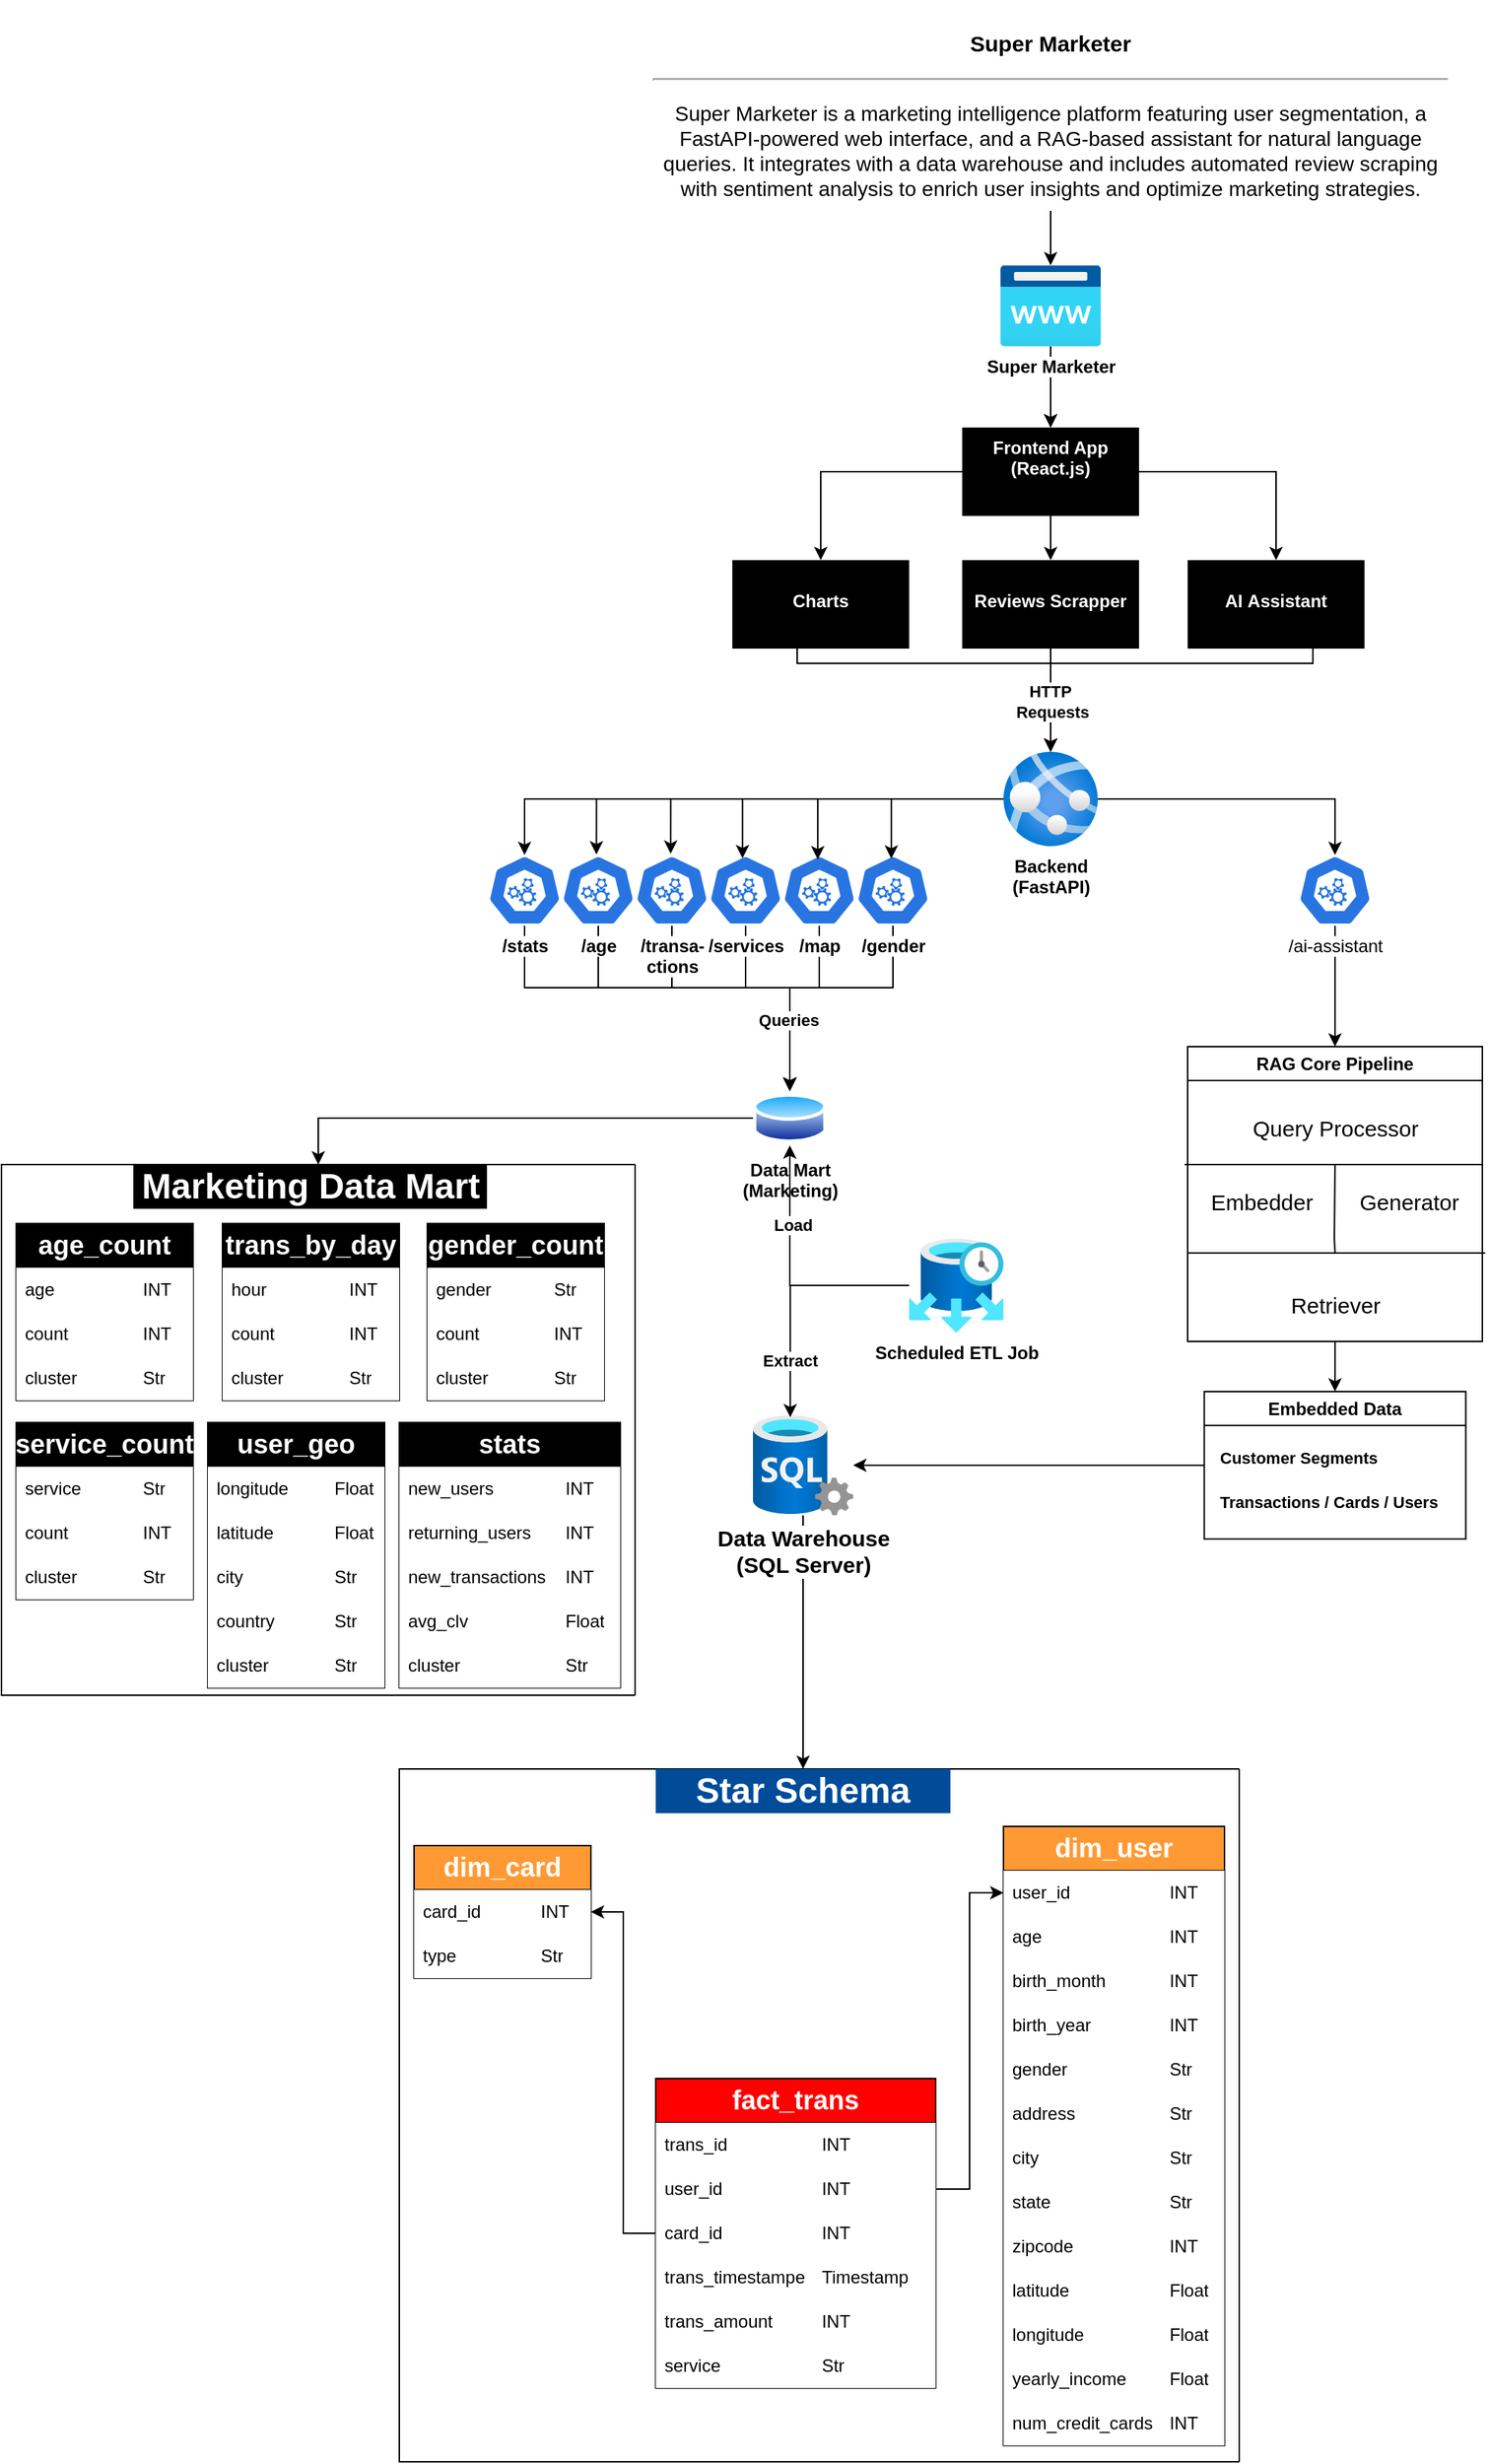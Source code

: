 <mxfile scale="1" border="0" version="28.0.7">
  <diagram name="Page-1" id="bLy1pR9ooKq4MhpqtA9R">
    <mxGraphModel dx="2130" dy="1872" grid="1" gridSize="10" guides="1" tooltips="1" connect="0" arrows="1" fold="1" page="1" pageScale="1" pageWidth="827" pageHeight="1169" math="0" shadow="0">
      <root>
        <mxCell id="0" />
        <mxCell id="1" parent="0" />
        <mxCell id="9nkMhY74_mxVGTKlBGsJ-1" value="" style="edgeStyle=orthogonalEdgeStyle;rounded=0;orthogonalLoop=1;jettySize=auto;html=1;" parent="1" source="9nkMhY74_mxVGTKlBGsJ-2" target="9nkMhY74_mxVGTKlBGsJ-5" edge="1">
          <mxGeometry relative="1" as="geometry" />
        </mxCell>
        <mxCell id="Osznj5LqojTPUTAirB-h-155" value="" style="edgeStyle=orthogonalEdgeStyle;rounded=0;orthogonalLoop=1;jettySize=auto;html=1;" parent="1" source="9nkMhY74_mxVGTKlBGsJ-2" target="9nkMhY74_mxVGTKlBGsJ-5" edge="1">
          <mxGeometry relative="1" as="geometry" />
        </mxCell>
        <mxCell id="9nkMhY74_mxVGTKlBGsJ-2" value="&lt;b&gt;Super Marketer&lt;/b&gt;" style="image;aspect=fixed;html=1;points=[];align=center;fontSize=12;image=img/lib/azure2/app_services/App_Service_Domains.svg;" parent="1" vertex="1">
          <mxGeometry x="368" y="110" width="68" height="55.0" as="geometry" />
        </mxCell>
        <mxCell id="9nkMhY74_mxVGTKlBGsJ-3" value="" style="edgeStyle=orthogonalEdgeStyle;rounded=0;orthogonalLoop=1;jettySize=auto;html=1;" parent="1" source="9nkMhY74_mxVGTKlBGsJ-5" target="9nkMhY74_mxVGTKlBGsJ-6" edge="1">
          <mxGeometry relative="1" as="geometry" />
        </mxCell>
        <mxCell id="9nkMhY74_mxVGTKlBGsJ-4" value="" style="edgeStyle=orthogonalEdgeStyle;rounded=0;orthogonalLoop=1;jettySize=auto;html=1;" parent="1" source="9nkMhY74_mxVGTKlBGsJ-5" target="9nkMhY74_mxVGTKlBGsJ-7" edge="1">
          <mxGeometry relative="1" as="geometry" />
        </mxCell>
        <mxCell id="Osznj5LqojTPUTAirB-h-149" value="" style="edgeStyle=orthogonalEdgeStyle;rounded=0;orthogonalLoop=1;jettySize=auto;html=1;" parent="1" source="9nkMhY74_mxVGTKlBGsJ-5" target="Osznj5LqojTPUTAirB-h-128" edge="1">
          <mxGeometry relative="1" as="geometry" />
        </mxCell>
        <mxCell id="9nkMhY74_mxVGTKlBGsJ-5" value="&lt;b&gt;Frontend App&lt;/b&gt;&lt;div&gt;&lt;b&gt;(React.js)&lt;/b&gt;&lt;/div&gt;" style="whiteSpace=wrap;html=1;verticalAlign=top;labelBackgroundColor=none;fontColor=#ffffff;fillColor=#000000;strokeColor=none;" parent="1" vertex="1">
          <mxGeometry x="342" y="220" width="120" height="60" as="geometry" />
        </mxCell>
        <mxCell id="Osznj5LqojTPUTAirB-h-156" style="edgeStyle=orthogonalEdgeStyle;rounded=0;orthogonalLoop=1;jettySize=auto;html=1;" parent="1" source="9nkMhY74_mxVGTKlBGsJ-6" target="9nkMhY74_mxVGTKlBGsJ-14" edge="1">
          <mxGeometry relative="1" as="geometry">
            <Array as="points">
              <mxPoint x="580" y="380" />
              <mxPoint x="402" y="380" />
            </Array>
          </mxGeometry>
        </mxCell>
        <mxCell id="9nkMhY74_mxVGTKlBGsJ-6" value="&lt;div&gt;&lt;b&gt;&lt;br&gt;&lt;/b&gt;&lt;/div&gt;&lt;div&gt;&lt;b&gt;AI&lt;span style=&quot;background-color: transparent; color: light-dark(rgb(255, 255, 255), rgb(18, 18, 18));&quot;&gt;&amp;nbsp;Assistant&lt;/span&gt;&lt;/b&gt;&lt;/div&gt;" style="whiteSpace=wrap;html=1;verticalAlign=top;labelBackgroundColor=none;fillColor=#000000;fontColor=#ffffff;strokeColor=none;" parent="1" vertex="1">
          <mxGeometry x="495" y="310" width="120" height="60" as="geometry" />
        </mxCell>
        <mxCell id="Osznj5LqojTPUTAirB-h-157" style="edgeStyle=orthogonalEdgeStyle;rounded=0;orthogonalLoop=1;jettySize=auto;html=1;" parent="1" source="9nkMhY74_mxVGTKlBGsJ-7" target="9nkMhY74_mxVGTKlBGsJ-14" edge="1">
          <mxGeometry relative="1" as="geometry">
            <Array as="points">
              <mxPoint x="230" y="380" />
              <mxPoint x="402" y="380" />
            </Array>
          </mxGeometry>
        </mxCell>
        <mxCell id="9nkMhY74_mxVGTKlBGsJ-7" value="&lt;div&gt;&lt;b&gt;&lt;br&gt;&lt;/b&gt;&lt;/div&gt;&lt;div&gt;&lt;b&gt;Charts&lt;/b&gt;&lt;/div&gt;" style="whiteSpace=wrap;html=1;verticalAlign=top;labelBackgroundColor=none;strokeColor=none;fillColor=#000000;fontColor=#FFFFFF;" parent="1" vertex="1">
          <mxGeometry x="186" y="310" width="120" height="60" as="geometry" />
        </mxCell>
        <mxCell id="Osznj5LqojTPUTAirB-h-126" style="edgeStyle=orthogonalEdgeStyle;rounded=0;orthogonalLoop=1;jettySize=auto;html=1;" parent="1" source="9nkMhY74_mxVGTKlBGsJ-12" target="9nkMhY74_mxVGTKlBGsJ-15" edge="1">
          <mxGeometry relative="1" as="geometry">
            <Array as="points">
              <mxPoint x="45" y="600" />
              <mxPoint x="225" y="600" />
            </Array>
          </mxGeometry>
        </mxCell>
        <mxCell id="9nkMhY74_mxVGTKlBGsJ-12" value="&lt;span style=&quot;background-color: rgb(255, 255, 255);&quot;&gt;&lt;b&gt;/stats&lt;/b&gt;&lt;/span&gt;" style="aspect=fixed;sketch=0;html=1;dashed=0;whitespace=wrap;verticalLabelPosition=bottom;verticalAlign=top;fillColor=#2875E2;strokeColor=#ffffff;points=[[0.005,0.63,0],[0.1,0.2,0],[0.9,0.2,0],[0.5,0,0],[0.995,0.63,0],[0.72,0.99,0],[0.5,1,0],[0.28,0.99,0]];shape=mxgraph.kubernetes.icon2;prIcon=api" parent="1" vertex="1">
          <mxGeometry x="20" y="510" width="50" height="48" as="geometry" />
        </mxCell>
        <mxCell id="9nkMhY74_mxVGTKlBGsJ-13" style="edgeStyle=orthogonalEdgeStyle;rounded=0;orthogonalLoop=1;jettySize=auto;html=1;entryX=0.5;entryY=0;entryDx=0;entryDy=0;entryPerimeter=0;" parent="1" source="9nkMhY74_mxVGTKlBGsJ-14" target="9nkMhY74_mxVGTKlBGsJ-12" edge="1">
          <mxGeometry relative="1" as="geometry">
            <mxPoint x="380" y="620" as="targetPoint" />
          </mxGeometry>
        </mxCell>
        <mxCell id="9nkMhY74_mxVGTKlBGsJ-14" value="&lt;span&gt;&lt;b&gt;Backend&lt;/b&gt;&lt;/span&gt;&lt;div&gt;&lt;b&gt;(FastAPI)&lt;/b&gt;&lt;/div&gt;" style="image;aspect=fixed;html=1;points=[];align=center;fontSize=12;image=img/lib/azure2/containers/App_Services.svg;" parent="1" vertex="1">
          <mxGeometry x="370" y="440" width="64" height="64" as="geometry" />
        </mxCell>
        <mxCell id="-tFdK3BE-zlyU-S6XYo5-1" style="edgeStyle=orthogonalEdgeStyle;rounded=0;orthogonalLoop=1;jettySize=auto;html=1;" edge="1" parent="1" source="9nkMhY74_mxVGTKlBGsJ-15" target="Osznj5LqojTPUTAirB-h-7">
          <mxGeometry relative="1" as="geometry" />
        </mxCell>
        <mxCell id="9nkMhY74_mxVGTKlBGsJ-15" value="&lt;div&gt;&lt;b&gt;Data Mart&lt;/b&gt;&lt;/div&gt;&lt;b&gt;(Marketing)&lt;/b&gt;" style="image;aspect=fixed;perimeter=ellipsePerimeter;html=1;align=center;shadow=0;dashed=0;spacingTop=3;image=img/lib/active_directory/database.svg;imageBackground=default;" parent="1" vertex="1">
          <mxGeometry x="200" y="670" width="50" height="37" as="geometry" />
        </mxCell>
        <mxCell id="9nkMhY74_mxVGTKlBGsJ-22" style="edgeStyle=orthogonalEdgeStyle;rounded=0;orthogonalLoop=1;jettySize=auto;html=1;entryX=0.5;entryY=0;entryDx=0;entryDy=0;" parent="1" source="9nkMhY74_mxVGTKlBGsJ-23" target="9nkMhY74_mxVGTKlBGsJ-26" edge="1">
          <mxGeometry relative="1" as="geometry">
            <mxPoint x="630" y="700" as="targetPoint" />
          </mxGeometry>
        </mxCell>
        <mxCell id="9nkMhY74_mxVGTKlBGsJ-23" value="&lt;span style=&quot;background-color: light-dark(#ffffff, var(--ge-dark-color, #121212));&quot;&gt;/ai-assistant&lt;/span&gt;" style="aspect=fixed;sketch=0;html=1;dashed=0;whitespace=wrap;verticalLabelPosition=bottom;verticalAlign=top;fillColor=#2875E2;strokeColor=#ffffff;points=[[0.005,0.63,0],[0.1,0.2,0],[0.9,0.2,0],[0.5,0,0],[0.995,0.63,0],[0.72,0.99,0],[0.5,1,0],[0.28,0.99,0]];shape=mxgraph.kubernetes.icon2;prIcon=api" parent="1" vertex="1">
          <mxGeometry x="570" y="510" width="50" height="48" as="geometry" />
        </mxCell>
        <mxCell id="9nkMhY74_mxVGTKlBGsJ-24" style="edgeStyle=orthogonalEdgeStyle;rounded=0;orthogonalLoop=1;jettySize=auto;html=1;entryX=0.5;entryY=0;entryDx=0;entryDy=0;entryPerimeter=0;" parent="1" source="9nkMhY74_mxVGTKlBGsJ-14" target="9nkMhY74_mxVGTKlBGsJ-23" edge="1">
          <mxGeometry relative="1" as="geometry" />
        </mxCell>
        <mxCell id="9nkMhY74_mxVGTKlBGsJ-25" style="edgeStyle=orthogonalEdgeStyle;rounded=0;orthogonalLoop=1;jettySize=auto;html=1;entryX=0.5;entryY=0;entryDx=0;entryDy=0;" parent="1" source="9nkMhY74_mxVGTKlBGsJ-26" target="9nkMhY74_mxVGTKlBGsJ-34" edge="1">
          <mxGeometry relative="1" as="geometry" />
        </mxCell>
        <mxCell id="9nkMhY74_mxVGTKlBGsJ-26" value="RAG Core Pipeline" style="swimlane;whiteSpace=wrap;html=1;" parent="1" vertex="1">
          <mxGeometry x="495" y="640" width="200" height="200" as="geometry" />
        </mxCell>
        <mxCell id="9nkMhY74_mxVGTKlBGsJ-27" value="" style="endArrow=none;html=1;rounded=0;" parent="9nkMhY74_mxVGTKlBGsJ-26" edge="1">
          <mxGeometry width="50" height="50" relative="1" as="geometry">
            <mxPoint x="100" y="140" as="sourcePoint" />
            <mxPoint x="100" y="80" as="targetPoint" />
            <Array as="points">
              <mxPoint x="99.55" y="130" />
            </Array>
          </mxGeometry>
        </mxCell>
        <mxCell id="9nkMhY74_mxVGTKlBGsJ-28" value="&lt;font style=&quot;font-size: 15px;&quot;&gt;Generator&lt;/font&gt;" style="text;html=1;align=center;verticalAlign=middle;resizable=0;points=[];autosize=1;strokeColor=none;fillColor=none;" parent="9nkMhY74_mxVGTKlBGsJ-26" vertex="1">
          <mxGeometry x="105" y="90" width="90" height="30" as="geometry" />
        </mxCell>
        <mxCell id="9nkMhY74_mxVGTKlBGsJ-29" value="" style="endArrow=none;html=1;rounded=0;" parent="9nkMhY74_mxVGTKlBGsJ-26" edge="1">
          <mxGeometry width="50" height="50" relative="1" as="geometry">
            <mxPoint y="140" as="sourcePoint" />
            <mxPoint x="202" y="140" as="targetPoint" />
            <Array as="points">
              <mxPoint x="92" y="140" />
            </Array>
          </mxGeometry>
        </mxCell>
        <mxCell id="9nkMhY74_mxVGTKlBGsJ-30" value="&lt;font style=&quot;font-size: 15px;&quot;&gt;Embedder&lt;/font&gt;" style="text;html=1;align=center;verticalAlign=middle;resizable=0;points=[];autosize=1;strokeColor=none;fillColor=none;" parent="9nkMhY74_mxVGTKlBGsJ-26" vertex="1">
          <mxGeometry x="5" y="90" width="90" height="30" as="geometry" />
        </mxCell>
        <mxCell id="9nkMhY74_mxVGTKlBGsJ-31" value="&lt;font style=&quot;font-size: 15px;&quot;&gt;Retriever&lt;/font&gt;" style="text;html=1;align=center;verticalAlign=middle;resizable=0;points=[];autosize=1;strokeColor=none;fillColor=none;" parent="9nkMhY74_mxVGTKlBGsJ-26" vertex="1">
          <mxGeometry x="60" y="160" width="80" height="30" as="geometry" />
        </mxCell>
        <mxCell id="9nkMhY74_mxVGTKlBGsJ-32" value="" style="endArrow=none;html=1;rounded=0;" parent="9nkMhY74_mxVGTKlBGsJ-26" edge="1">
          <mxGeometry width="50" height="50" relative="1" as="geometry">
            <mxPoint x="-2" y="80" as="sourcePoint" />
            <mxPoint x="200" y="80" as="targetPoint" />
            <Array as="points">
              <mxPoint x="90" y="80" />
            </Array>
          </mxGeometry>
        </mxCell>
        <mxCell id="9nkMhY74_mxVGTKlBGsJ-33" value="&lt;font style=&quot;font-size: 15px;&quot;&gt;Query Processor&lt;/font&gt;" style="text;html=1;align=center;verticalAlign=middle;resizable=0;points=[];autosize=1;strokeColor=none;fillColor=none;" parent="9nkMhY74_mxVGTKlBGsJ-26" vertex="1">
          <mxGeometry x="30" y="40" width="140" height="30" as="geometry" />
        </mxCell>
        <mxCell id="Osznj5LqojTPUTAirB-h-137" style="edgeStyle=orthogonalEdgeStyle;rounded=0;orthogonalLoop=1;jettySize=auto;html=1;" parent="1" source="9nkMhY74_mxVGTKlBGsJ-34" target="Osznj5LqojTPUTAirB-h-2" edge="1">
          <mxGeometry relative="1" as="geometry" />
        </mxCell>
        <mxCell id="9nkMhY74_mxVGTKlBGsJ-34" value="Embedded Data" style="swimlane;whiteSpace=wrap;html=1;" parent="1" vertex="1">
          <mxGeometry x="506.25" y="874" width="177.5" height="100" as="geometry" />
        </mxCell>
        <mxCell id="9nkMhY74_mxVGTKlBGsJ-35" value="&lt;font&gt;&lt;b&gt;Customer Segments&lt;/b&gt;&lt;/font&gt;" style="text;html=1;align=left;verticalAlign=middle;resizable=0;points=[];autosize=1;strokeColor=none;fillColor=none;fontSize=11;" parent="9nkMhY74_mxVGTKlBGsJ-34" vertex="1">
          <mxGeometry x="8.75" y="30" width="130" height="30" as="geometry" />
        </mxCell>
        <mxCell id="9nkMhY74_mxVGTKlBGsJ-36" value="&lt;font&gt;Transactions / Cards / Users&lt;/font&gt;" style="text;html=1;align=left;verticalAlign=middle;resizable=0;points=[];autosize=1;strokeColor=none;fillColor=none;fontStyle=1;fontSize=11;" parent="9nkMhY74_mxVGTKlBGsJ-34" vertex="1">
          <mxGeometry x="8.75" y="60" width="160" height="30" as="geometry" />
        </mxCell>
        <mxCell id="Osznj5LqojTPUTAirB-h-148" style="edgeStyle=orthogonalEdgeStyle;rounded=0;orthogonalLoop=1;jettySize=auto;html=1;" parent="1" source="9nkMhY74_mxVGTKlBGsJ-38" target="9nkMhY74_mxVGTKlBGsJ-2" edge="1">
          <mxGeometry relative="1" as="geometry" />
        </mxCell>
        <mxCell id="9nkMhY74_mxVGTKlBGsJ-38" value="&lt;h3 style=&quot;&quot;&gt;&lt;strong&gt;&lt;font style=&quot;font-size: 15px;&quot;&gt;Super Marketer&lt;/font&gt;&lt;/strong&gt;&lt;/h3&gt;&lt;hr&gt;&lt;h3&gt;&lt;p&gt;&lt;/p&gt;&lt;p&gt;&lt;span style=&quot;font-weight: normal;&quot;&gt;Super Marketer is a marketing intelligence platform featuring user segmentation, a FastAPI-powered web interface, and a RAG-based assistant for natural language queries. It integrates with a data warehouse and includes automated review scraping with sentiment analysis to enrich user insights and optimize marketing strategies.&lt;/span&gt;&lt;/p&gt;&lt;/h3&gt;" style="text;html=1;whiteSpace=wrap;overflow=hidden;rounded=0;labelBackgroundColor=default;align=center;" parent="1" vertex="1">
          <mxGeometry x="131" y="-70" width="542" height="140" as="geometry" />
        </mxCell>
        <mxCell id="9nkMhY74_mxVGTKlBGsJ-49" value="" style="swimlane;startSize=0;direction=south;" parent="1" vertex="1">
          <mxGeometry x="-40" y="1130" width="570" height="470" as="geometry" />
        </mxCell>
        <mxCell id="9nkMhY74_mxVGTKlBGsJ-43" value="&lt;h2&gt;&lt;font style=&quot;color: rgb(255, 255, 255);&quot;&gt;fact_trans&lt;/font&gt;&lt;/h2&gt;" style="swimlane;fontStyle=0;childLayout=stackLayout;horizontal=1;startSize=30;horizontalStack=0;resizeParent=1;resizeParentMax=0;resizeLast=0;collapsible=1;marginBottom=0;whiteSpace=wrap;html=1;fillColor=#FF0000;" parent="9nkMhY74_mxVGTKlBGsJ-49" vertex="1">
          <mxGeometry x="174" y="210" width="190" height="210" as="geometry" />
        </mxCell>
        <mxCell id="9nkMhY74_mxVGTKlBGsJ-44" value="trans_id&lt;span style=&quot;white-space: pre;&quot;&gt;&#x9;&lt;/span&gt;&lt;span style=&quot;white-space: pre;&quot;&gt;&#x9;&lt;span style=&quot;white-space: pre;&quot;&gt;&#x9;&lt;/span&gt;&lt;/span&gt;INT" style="text;strokeColor=none;fillColor=#FFFFFF;align=left;verticalAlign=middle;spacingLeft=4;spacingRight=4;overflow=hidden;points=[[0,0.5],[1,0.5]];portConstraint=eastwest;rotatable=0;whiteSpace=wrap;html=1;" parent="9nkMhY74_mxVGTKlBGsJ-43" vertex="1">
          <mxGeometry y="30" width="190" height="30" as="geometry" />
        </mxCell>
        <mxCell id="9nkMhY74_mxVGTKlBGsJ-45" value="user_id&lt;span style=&quot;white-space: pre;&quot;&gt;&#x9;&lt;/span&gt;&lt;span style=&quot;white-space: pre;&quot;&gt;&#x9;&lt;span style=&quot;white-space: pre;&quot;&gt;&#x9;&lt;/span&gt;&lt;/span&gt;INT" style="text;strokeColor=none;fillColor=#FFFFFF;align=left;verticalAlign=middle;spacingLeft=4;spacingRight=4;overflow=hidden;points=[[0,0.5],[1,0.5]];portConstraint=eastwest;rotatable=0;whiteSpace=wrap;html=1;" parent="9nkMhY74_mxVGTKlBGsJ-43" vertex="1">
          <mxGeometry y="60" width="190" height="30" as="geometry" />
        </mxCell>
        <mxCell id="9nkMhY74_mxVGTKlBGsJ-46" value="card_id&lt;span style=&quot;white-space: pre;&quot;&gt;&#x9;&lt;/span&gt;&lt;span style=&quot;white-space: pre;&quot;&gt;&#x9;&lt;span style=&quot;white-space: pre;&quot;&gt;&#x9;&lt;/span&gt;&lt;/span&gt;INT" style="text;strokeColor=none;fillColor=#FFFFFF;align=left;verticalAlign=middle;spacingLeft=4;spacingRight=4;overflow=hidden;points=[[0,0.5],[1,0.5]];portConstraint=eastwest;rotatable=0;whiteSpace=wrap;html=1;" parent="9nkMhY74_mxVGTKlBGsJ-43" vertex="1">
          <mxGeometry y="90" width="190" height="30" as="geometry" />
        </mxCell>
        <mxCell id="9nkMhY74_mxVGTKlBGsJ-57" value="trans_timestampe&lt;span style=&quot;white-space: pre;&quot;&gt;&#x9;&lt;/span&gt;Timestamp" style="text;strokeColor=none;fillColor=#FFFFFF;align=left;verticalAlign=middle;spacingLeft=4;spacingRight=4;overflow=hidden;points=[[0,0.5],[1,0.5]];portConstraint=eastwest;rotatable=0;whiteSpace=wrap;html=1;" parent="9nkMhY74_mxVGTKlBGsJ-43" vertex="1">
          <mxGeometry y="120" width="190" height="30" as="geometry" />
        </mxCell>
        <mxCell id="9nkMhY74_mxVGTKlBGsJ-58" value="trans_amount&lt;span style=&quot;white-space: pre;&quot;&gt;&#x9;&lt;/span&gt;&lt;span style=&quot;white-space: pre;&quot;&gt;&#x9;&lt;/span&gt;INT" style="text;strokeColor=none;fillColor=#FFFFFF;align=left;verticalAlign=middle;spacingLeft=4;spacingRight=4;overflow=hidden;points=[[0,0.5],[1,0.5]];portConstraint=eastwest;rotatable=0;whiteSpace=wrap;html=1;" parent="9nkMhY74_mxVGTKlBGsJ-43" vertex="1">
          <mxGeometry y="150" width="190" height="30" as="geometry" />
        </mxCell>
        <mxCell id="YwLIPd22HLfy9FvoSM3o-10" value="service&lt;span style=&quot;white-space: pre;&quot;&gt;&#x9;&lt;/span&gt;&lt;span style=&quot;white-space: pre;&quot;&gt;&#x9;&lt;/span&gt;&lt;span style=&quot;white-space: pre;&quot;&gt;&#x9;&lt;/span&gt;Str" style="text;strokeColor=none;fillColor=#FFFFFF;align=left;verticalAlign=middle;spacingLeft=4;spacingRight=4;overflow=hidden;points=[[0,0.5],[1,0.5]];portConstraint=eastwest;rotatable=0;whiteSpace=wrap;html=1;" parent="9nkMhY74_mxVGTKlBGsJ-43" vertex="1">
          <mxGeometry y="180" width="190" height="30" as="geometry" />
        </mxCell>
        <mxCell id="9nkMhY74_mxVGTKlBGsJ-61" value="&lt;h2&gt;&lt;font style=&quot;color: rgb(255, 255, 255);&quot;&gt;dim_card&lt;/font&gt;&lt;/h2&gt;" style="swimlane;fontStyle=0;childLayout=stackLayout;horizontal=1;startSize=30;horizontalStack=0;resizeParent=1;resizeParentMax=0;resizeLast=0;collapsible=1;marginBottom=0;whiteSpace=wrap;html=1;fillColor=#FF9933;" parent="9nkMhY74_mxVGTKlBGsJ-49" vertex="1">
          <mxGeometry x="10" y="52" width="120" height="90" as="geometry" />
        </mxCell>
        <mxCell id="9nkMhY74_mxVGTKlBGsJ-62" value="card_id&lt;span style=&quot;white-space: pre;&quot;&gt;&#x9;&lt;/span&gt;&lt;span style=&quot;white-space: pre;&quot;&gt;&#x9;&lt;/span&gt;INT" style="text;strokeColor=none;fillColor=#FFFFFF;align=left;verticalAlign=middle;spacingLeft=4;spacingRight=4;overflow=hidden;points=[[0,0.5],[1,0.5]];portConstraint=eastwest;rotatable=0;whiteSpace=wrap;html=1;" parent="9nkMhY74_mxVGTKlBGsJ-61" vertex="1">
          <mxGeometry y="30" width="120" height="30" as="geometry" />
        </mxCell>
        <mxCell id="9nkMhY74_mxVGTKlBGsJ-89" value="type&lt;span style=&quot;white-space: pre;&quot;&gt;&#x9;&lt;/span&gt;&lt;span style=&quot;white-space: pre;&quot;&gt;&#x9;&lt;/span&gt;&lt;span style=&quot;white-space: pre;&quot;&gt;&#x9;&lt;/span&gt;Str" style="text;strokeColor=none;fillColor=#FFFFFF;align=left;verticalAlign=middle;spacingLeft=4;spacingRight=4;overflow=hidden;points=[[0,0.5],[1,0.5]];portConstraint=eastwest;rotatable=0;whiteSpace=wrap;html=1;" parent="9nkMhY74_mxVGTKlBGsJ-61" vertex="1">
          <mxGeometry y="60" width="120" height="30" as="geometry" />
        </mxCell>
        <mxCell id="9nkMhY74_mxVGTKlBGsJ-65" value="&lt;h2&gt;&lt;font style=&quot;color: rgb(255, 255, 255);&quot;&gt;dim_user&lt;/font&gt;&lt;/h2&gt;" style="swimlane;fontStyle=0;childLayout=stackLayout;horizontal=1;startSize=30;horizontalStack=0;resizeParent=1;resizeParentMax=0;resizeLast=0;collapsible=1;marginBottom=0;whiteSpace=wrap;html=1;fillColor=#FF9933;" parent="9nkMhY74_mxVGTKlBGsJ-49" vertex="1">
          <mxGeometry x="410" y="39" width="150" height="420" as="geometry" />
        </mxCell>
        <mxCell id="9nkMhY74_mxVGTKlBGsJ-66" value="user_id&lt;span style=&quot;white-space: pre;&quot;&gt;&#x9;&lt;/span&gt;&lt;span style=&quot;white-space: pre;&quot;&gt;&#x9;&lt;/span&gt;&lt;span style=&quot;white-space: pre;&quot;&gt;&#x9;&lt;/span&gt;INT" style="text;strokeColor=none;fillColor=#FFFFFF;align=left;verticalAlign=middle;spacingLeft=4;spacingRight=4;overflow=hidden;points=[[0,0.5],[1,0.5]];portConstraint=eastwest;rotatable=0;whiteSpace=wrap;html=1;" parent="9nkMhY74_mxVGTKlBGsJ-65" vertex="1">
          <mxGeometry y="30" width="150" height="30" as="geometry" />
        </mxCell>
        <mxCell id="9nkMhY74_mxVGTKlBGsJ-76" value="age&lt;span style=&quot;white-space: pre;&quot;&gt;&#x9;&lt;/span&gt;&lt;span style=&quot;white-space: pre;&quot;&gt;&#x9;&lt;/span&gt;&lt;span style=&quot;white-space: pre;&quot;&gt;&#x9;&lt;/span&gt;&lt;span style=&quot;white-space: pre;&quot;&gt;&#x9;&lt;/span&gt;INT" style="text;strokeColor=none;fillColor=#FFFFFF;align=left;verticalAlign=middle;spacingLeft=4;spacingRight=4;overflow=hidden;points=[[0,0.5],[1,0.5]];portConstraint=eastwest;rotatable=0;whiteSpace=wrap;html=1;" parent="9nkMhY74_mxVGTKlBGsJ-65" vertex="1">
          <mxGeometry y="60" width="150" height="30" as="geometry" />
        </mxCell>
        <mxCell id="9nkMhY74_mxVGTKlBGsJ-68" value="birth_month&lt;span style=&quot;white-space: pre;&quot;&gt;&#x9;&lt;/span&gt;&lt;span style=&quot;white-space: pre;&quot;&gt;&#x9;&lt;/span&gt;INT" style="text;strokeColor=none;fillColor=#FFFFFF;align=left;verticalAlign=middle;spacingLeft=4;spacingRight=4;overflow=hidden;points=[[0,0.5],[1,0.5]];portConstraint=eastwest;rotatable=0;whiteSpace=wrap;html=1;" parent="9nkMhY74_mxVGTKlBGsJ-65" vertex="1">
          <mxGeometry y="90" width="150" height="30" as="geometry" />
        </mxCell>
        <mxCell id="9nkMhY74_mxVGTKlBGsJ-67" value="birth_year&lt;span style=&quot;white-space: pre;&quot;&gt;&#x9;&lt;/span&gt;&lt;span style=&quot;white-space: pre;&quot;&gt;&#x9;&lt;/span&gt;INT" style="text;strokeColor=none;fillColor=#FFFFFF;align=left;verticalAlign=middle;spacingLeft=4;spacingRight=4;overflow=hidden;points=[[0,0.5],[1,0.5]];portConstraint=eastwest;rotatable=0;whiteSpace=wrap;html=1;" parent="9nkMhY74_mxVGTKlBGsJ-65" vertex="1">
          <mxGeometry y="120" width="150" height="30" as="geometry" />
        </mxCell>
        <mxCell id="9nkMhY74_mxVGTKlBGsJ-78" value="gender&lt;span style=&quot;white-space: pre;&quot;&gt;&#x9;&lt;/span&gt;&lt;span style=&quot;white-space: pre;&quot;&gt;&#x9;&lt;/span&gt;&lt;span style=&quot;white-space: pre;&quot;&gt;&#x9;&lt;/span&gt;Str" style="text;strokeColor=none;fillColor=#FFFFFF;align=left;verticalAlign=middle;spacingLeft=4;spacingRight=4;overflow=hidden;points=[[0,0.5],[1,0.5]];portConstraint=eastwest;rotatable=0;whiteSpace=wrap;html=1;" parent="9nkMhY74_mxVGTKlBGsJ-65" vertex="1">
          <mxGeometry y="150" width="150" height="30" as="geometry" />
        </mxCell>
        <mxCell id="9nkMhY74_mxVGTKlBGsJ-79" value="address&lt;span style=&quot;white-space: pre;&quot;&gt;&#x9;&lt;/span&gt;&lt;span style=&quot;white-space: pre;&quot;&gt;&#x9;&lt;/span&gt;&lt;span style=&quot;white-space: pre;&quot;&gt;&#x9;&lt;/span&gt;Str" style="text;strokeColor=none;fillColor=#FFFFFF;align=left;verticalAlign=middle;spacingLeft=4;spacingRight=4;overflow=hidden;points=[[0,0.5],[1,0.5]];portConstraint=eastwest;rotatable=0;whiteSpace=wrap;html=1;" parent="9nkMhY74_mxVGTKlBGsJ-65" vertex="1">
          <mxGeometry y="180" width="150" height="30" as="geometry" />
        </mxCell>
        <mxCell id="9nkMhY74_mxVGTKlBGsJ-80" value="city&lt;span style=&quot;white-space: pre;&quot;&gt;&#x9;&lt;/span&gt;&lt;span style=&quot;white-space: pre;&quot;&gt;&#x9;&lt;/span&gt;&lt;span style=&quot;white-space: pre;&quot;&gt;&#x9;&lt;/span&gt;&lt;span style=&quot;white-space: pre;&quot;&gt;&#x9;&lt;/span&gt;Str" style="text;strokeColor=none;fillColor=#FFFFFF;align=left;verticalAlign=middle;spacingLeft=4;spacingRight=4;overflow=hidden;points=[[0,0.5],[1,0.5]];portConstraint=eastwest;rotatable=0;whiteSpace=wrap;html=1;" parent="9nkMhY74_mxVGTKlBGsJ-65" vertex="1">
          <mxGeometry y="210" width="150" height="30" as="geometry" />
        </mxCell>
        <mxCell id="9nkMhY74_mxVGTKlBGsJ-81" value="state&lt;span style=&quot;white-space: pre;&quot;&gt;&#x9;&lt;/span&gt;&lt;span style=&quot;white-space: pre;&quot;&gt;&#x9;&lt;/span&gt;&lt;span style=&quot;white-space: pre;&quot;&gt;&#x9;&lt;/span&gt;Str" style="text;strokeColor=none;fillColor=#FFFFFF;align=left;verticalAlign=middle;spacingLeft=4;spacingRight=4;overflow=hidden;points=[[0,0.5],[1,0.5]];portConstraint=eastwest;rotatable=0;whiteSpace=wrap;html=1;" parent="9nkMhY74_mxVGTKlBGsJ-65" vertex="1">
          <mxGeometry y="240" width="150" height="30" as="geometry" />
        </mxCell>
        <mxCell id="9nkMhY74_mxVGTKlBGsJ-82" value="zipcode&lt;span style=&quot;white-space: pre;&quot;&gt;&#x9;&lt;/span&gt;&lt;span style=&quot;white-space: pre;&quot;&gt;&#x9;&lt;/span&gt;&lt;span style=&quot;white-space: pre;&quot;&gt;&#x9;&lt;/span&gt;INT" style="text;strokeColor=none;fillColor=#FFFFFF;align=left;verticalAlign=middle;spacingLeft=4;spacingRight=4;overflow=hidden;points=[[0,0.5],[1,0.5]];portConstraint=eastwest;rotatable=0;whiteSpace=wrap;html=1;" parent="9nkMhY74_mxVGTKlBGsJ-65" vertex="1">
          <mxGeometry y="270" width="150" height="30" as="geometry" />
        </mxCell>
        <mxCell id="9nkMhY74_mxVGTKlBGsJ-77" value="latitude&lt;span style=&quot;white-space: pre;&quot;&gt;&#x9;&lt;/span&gt;&lt;span style=&quot;white-space: pre;&quot;&gt;&#x9;&lt;/span&gt;&lt;span style=&quot;white-space: pre;&quot;&gt;&#x9;&lt;/span&gt;Float" style="text;strokeColor=none;fillColor=#FFFFFF;align=left;verticalAlign=middle;spacingLeft=4;spacingRight=4;overflow=hidden;points=[[0,0.5],[1,0.5]];portConstraint=eastwest;rotatable=0;whiteSpace=wrap;html=1;" parent="9nkMhY74_mxVGTKlBGsJ-65" vertex="1">
          <mxGeometry y="300" width="150" height="30" as="geometry" />
        </mxCell>
        <mxCell id="9nkMhY74_mxVGTKlBGsJ-84" value="longitude&lt;span style=&quot;white-space: pre;&quot;&gt;&#x9;&lt;/span&gt;&lt;span style=&quot;white-space: pre;&quot;&gt;&#x9;&lt;/span&gt;&lt;span style=&quot;white-space: pre;&quot;&gt;&#x9;&lt;/span&gt;Float" style="text;strokeColor=none;fillColor=#FFFFFF;align=left;verticalAlign=middle;spacingLeft=4;spacingRight=4;overflow=hidden;points=[[0,0.5],[1,0.5]];portConstraint=eastwest;rotatable=0;whiteSpace=wrap;html=1;" parent="9nkMhY74_mxVGTKlBGsJ-65" vertex="1">
          <mxGeometry y="330" width="150" height="30" as="geometry" />
        </mxCell>
        <mxCell id="9nkMhY74_mxVGTKlBGsJ-85" value="yearly_income&lt;span style=&quot;white-space: pre;&quot;&gt;&#x9;&lt;/span&gt;&lt;span style=&quot;white-space: pre;&quot;&gt;&#x9;&lt;/span&gt;Float" style="text;strokeColor=none;fillColor=#FFFFFF;align=left;verticalAlign=middle;spacingLeft=4;spacingRight=4;overflow=hidden;points=[[0,0.5],[1,0.5]];portConstraint=eastwest;rotatable=0;whiteSpace=wrap;html=1;" parent="9nkMhY74_mxVGTKlBGsJ-65" vertex="1">
          <mxGeometry y="360" width="150" height="30" as="geometry" />
        </mxCell>
        <mxCell id="9nkMhY74_mxVGTKlBGsJ-87" value="num_credit_cards&lt;span style=&quot;white-space: pre;&quot;&gt;&#x9;&lt;/span&gt;INT" style="text;strokeColor=none;fillColor=#FFFFFF;align=left;verticalAlign=middle;spacingLeft=4;spacingRight=4;overflow=hidden;points=[[0,0.5],[1,0.5]];portConstraint=eastwest;rotatable=0;whiteSpace=wrap;html=1;" parent="9nkMhY74_mxVGTKlBGsJ-65" vertex="1">
          <mxGeometry y="390" width="150" height="30" as="geometry" />
        </mxCell>
        <mxCell id="9nkMhY74_mxVGTKlBGsJ-90" style="edgeStyle=orthogonalEdgeStyle;rounded=0;orthogonalLoop=1;jettySize=auto;html=1;entryX=0;entryY=0.5;entryDx=0;entryDy=0;" parent="9nkMhY74_mxVGTKlBGsJ-49" source="9nkMhY74_mxVGTKlBGsJ-45" target="9nkMhY74_mxVGTKlBGsJ-66" edge="1">
          <mxGeometry relative="1" as="geometry" />
        </mxCell>
        <mxCell id="9nkMhY74_mxVGTKlBGsJ-93" style="edgeStyle=orthogonalEdgeStyle;rounded=0;orthogonalLoop=1;jettySize=auto;html=1;exitX=0;exitY=0.5;exitDx=0;exitDy=0;entryX=1;entryY=0.5;entryDx=0;entryDy=0;" parent="9nkMhY74_mxVGTKlBGsJ-49" source="9nkMhY74_mxVGTKlBGsJ-46" target="9nkMhY74_mxVGTKlBGsJ-62" edge="1">
          <mxGeometry relative="1" as="geometry" />
        </mxCell>
        <mxCell id="9nkMhY74_mxVGTKlBGsJ-100" value="&lt;h1&gt;&lt;font style=&quot;color: rgb(255, 255, 255);&quot;&gt;Star Schema&lt;/font&gt;&lt;/h1&gt;" style="text;html=1;align=center;verticalAlign=middle;whiteSpace=wrap;rounded=0;fillColor=#004C99;" parent="9nkMhY74_mxVGTKlBGsJ-49" vertex="1">
          <mxGeometry x="174" width="200" height="30" as="geometry" />
        </mxCell>
        <mxCell id="Osznj5LqojTPUTAirB-h-52" style="edgeStyle=orthogonalEdgeStyle;rounded=0;orthogonalLoop=1;jettySize=auto;html=1;exitX=0.5;exitY=1;exitDx=0;exitDy=0;" parent="9nkMhY74_mxVGTKlBGsJ-49" source="9nkMhY74_mxVGTKlBGsJ-100" target="9nkMhY74_mxVGTKlBGsJ-100" edge="1">
          <mxGeometry relative="1" as="geometry" />
        </mxCell>
        <mxCell id="Osznj5LqojTPUTAirB-h-5" style="edgeStyle=orthogonalEdgeStyle;rounded=0;orthogonalLoop=1;jettySize=auto;html=1;entryX=0.5;entryY=0;entryDx=0;entryDy=0;" parent="1" source="Osznj5LqojTPUTAirB-h-2" target="9nkMhY74_mxVGTKlBGsJ-100" edge="1">
          <mxGeometry relative="1" as="geometry" />
        </mxCell>
        <mxCell id="Osznj5LqojTPUTAirB-h-2" value="&lt;b&gt;&lt;font style=&quot;font-size: 15px;&quot;&gt;Data Warehouse&lt;/font&gt;&lt;/b&gt;&lt;div&gt;&lt;b&gt;&lt;font style=&quot;font-size: 15px;&quot;&gt;(SQL Server)&lt;/font&gt;&lt;/b&gt;&lt;/div&gt;" style="image;aspect=fixed;html=1;points=[];align=center;fontSize=12;image=img/lib/azure2/databases/SQL_Server.svg;imageBackground=default;" parent="1" vertex="1">
          <mxGeometry x="200" y="890" width="68" height="68" as="geometry" />
        </mxCell>
        <mxCell id="Osznj5LqojTPUTAirB-h-7" value="" style="swimlane;startSize=0;direction=south;fillColor=#000000;" parent="1" vertex="1">
          <mxGeometry x="-310" y="720" width="430" height="360" as="geometry" />
        </mxCell>
        <mxCell id="Osznj5LqojTPUTAirB-h-14" value="&lt;h2&gt;&lt;font style=&quot;color: rgb(255, 255, 255);&quot;&gt;gender_count&lt;/font&gt;&lt;/h2&gt;" style="swimlane;fontStyle=0;childLayout=stackLayout;horizontal=1;startSize=30;horizontalStack=0;resizeParent=1;resizeParentMax=0;resizeLast=0;collapsible=1;marginBottom=0;whiteSpace=wrap;html=1;fillColor=#000000;" parent="Osznj5LqojTPUTAirB-h-7" vertex="1">
          <mxGeometry x="289" y="40" width="120" height="120" as="geometry" />
        </mxCell>
        <mxCell id="Osznj5LqojTPUTAirB-h-15" value="gender&lt;span style=&quot;white-space: pre;&quot;&gt;&#x9;&lt;/span&gt;&lt;span style=&quot;white-space: pre;&quot;&gt;&#x9;&lt;/span&gt;Str" style="text;strokeColor=none;fillColor=#FFFFFF;align=left;verticalAlign=middle;spacingLeft=4;spacingRight=4;overflow=hidden;points=[[0,0.5],[1,0.5]];portConstraint=eastwest;rotatable=0;whiteSpace=wrap;html=1;" parent="Osznj5LqojTPUTAirB-h-14" vertex="1">
          <mxGeometry y="30" width="120" height="30" as="geometry" />
        </mxCell>
        <mxCell id="Osznj5LqojTPUTAirB-h-16" value="count&lt;span style=&quot;white-space: pre;&quot;&gt;&#x9;&lt;/span&gt;&lt;span style=&quot;white-space: pre;&quot;&gt;&#x9;&lt;/span&gt;INT" style="text;strokeColor=none;fillColor=#FFFFFF;align=left;verticalAlign=middle;spacingLeft=4;spacingRight=4;overflow=hidden;points=[[0,0.5],[1,0.5]];portConstraint=eastwest;rotatable=0;whiteSpace=wrap;html=1;" parent="Osznj5LqojTPUTAirB-h-14" vertex="1">
          <mxGeometry y="60" width="120" height="30" as="geometry" />
        </mxCell>
        <mxCell id="YwLIPd22HLfy9FvoSM3o-3" value="cluster&lt;span style=&quot;white-space: pre;&quot;&gt;&#x9;&lt;/span&gt;&lt;span style=&quot;white-space: pre;&quot;&gt;&#x9;&lt;/span&gt;Str" style="text;strokeColor=none;fillColor=#FFFFFF;align=left;verticalAlign=middle;spacingLeft=4;spacingRight=4;overflow=hidden;points=[[0,0.5],[1,0.5]];portConstraint=eastwest;rotatable=0;whiteSpace=wrap;html=1;" parent="Osznj5LqojTPUTAirB-h-14" vertex="1">
          <mxGeometry y="90" width="120" height="30" as="geometry" />
        </mxCell>
        <mxCell id="Osznj5LqojTPUTAirB-h-33" value="&lt;h1&gt;&lt;font style=&quot;color: rgb(255, 255, 255);&quot;&gt;Marketing Data Mart&lt;/font&gt;&lt;/h1&gt;" style="text;html=1;align=center;verticalAlign=middle;whiteSpace=wrap;rounded=0;fillColor=#000000;" parent="Osznj5LqojTPUTAirB-h-7" vertex="1">
          <mxGeometry x="89.5" width="240" height="30" as="geometry" />
        </mxCell>
        <mxCell id="Osznj5LqojTPUTAirB-h-35" value="&lt;h2&gt;&lt;font style=&quot;color: rgb(255, 255, 255);&quot;&gt;stats&lt;/font&gt;&lt;/h2&gt;" style="swimlane;fontStyle=0;childLayout=stackLayout;horizontal=1;startSize=30;horizontalStack=0;resizeParent=1;resizeParentMax=0;resizeLast=0;collapsible=1;marginBottom=0;whiteSpace=wrap;html=1;fillColor=#000000;" parent="Osznj5LqojTPUTAirB-h-7" vertex="1">
          <mxGeometry x="270" y="175" width="150" height="180" as="geometry" />
        </mxCell>
        <mxCell id="Osznj5LqojTPUTAirB-h-36" value="new_users&lt;span style=&quot;white-space: pre;&quot;&gt;&#x9;&lt;/span&gt;&lt;span style=&quot;white-space: pre;&quot;&gt;&#x9;&lt;/span&gt;INT" style="text;strokeColor=none;fillColor=#FFFFFF;align=left;verticalAlign=middle;spacingLeft=4;spacingRight=4;overflow=hidden;points=[[0,0.5],[1,0.5]];portConstraint=eastwest;rotatable=0;whiteSpace=wrap;html=1;" parent="Osznj5LqojTPUTAirB-h-35" vertex="1">
          <mxGeometry y="30" width="150" height="30" as="geometry" />
        </mxCell>
        <mxCell id="Osznj5LqojTPUTAirB-h-37" value="returning_users&lt;span style=&quot;white-space: pre;&quot;&gt;&#x9;&lt;/span&gt;INT" style="text;strokeColor=none;fillColor=#FFFFFF;align=left;verticalAlign=middle;spacingLeft=4;spacingRight=4;overflow=hidden;points=[[0,0.5],[1,0.5]];portConstraint=eastwest;rotatable=0;whiteSpace=wrap;html=1;" parent="Osznj5LqojTPUTAirB-h-35" vertex="1">
          <mxGeometry y="60" width="150" height="30" as="geometry" />
        </mxCell>
        <mxCell id="Osznj5LqojTPUTAirB-h-56" value="new_transactions&lt;span style=&quot;white-space: pre;&quot;&gt;&#x9;&lt;/span&gt;INT" style="text;strokeColor=none;fillColor=#FFFFFF;align=left;verticalAlign=middle;spacingLeft=4;spacingRight=4;overflow=hidden;points=[[0,0.5],[1,0.5]];portConstraint=eastwest;rotatable=0;whiteSpace=wrap;html=1;" parent="Osznj5LqojTPUTAirB-h-35" vertex="1">
          <mxGeometry y="90" width="150" height="30" as="geometry" />
        </mxCell>
        <mxCell id="Osznj5LqojTPUTAirB-h-78" value="avg_clv&lt;span style=&quot;white-space: pre;&quot;&gt;&#x9;&lt;/span&gt;&lt;span style=&quot;white-space: pre;&quot;&gt;&#x9;&lt;/span&gt;&lt;span style=&quot;white-space: pre;&quot;&gt;&#x9;&lt;/span&gt;&lt;span style=&quot;white-space: pre;&quot;&gt;Float&lt;/span&gt;" style="text;strokeColor=none;fillColor=#FFFFFF;align=left;verticalAlign=middle;spacingLeft=4;spacingRight=4;overflow=hidden;points=[[0,0.5],[1,0.5]];portConstraint=eastwest;rotatable=0;whiteSpace=wrap;html=1;" parent="Osznj5LqojTPUTAirB-h-35" vertex="1">
          <mxGeometry y="120" width="150" height="30" as="geometry" />
        </mxCell>
        <mxCell id="YwLIPd22HLfy9FvoSM3o-6" value="cluster&lt;span style=&quot;white-space: pre;&quot;&gt;&#x9;&lt;/span&gt;&lt;span style=&quot;white-space: pre;&quot;&gt;&#x9;&lt;/span&gt;&lt;span style=&quot;white-space: pre;&quot;&gt;&#x9;&lt;/span&gt;Str" style="text;strokeColor=none;fillColor=#FFFFFF;align=left;verticalAlign=middle;spacingLeft=4;spacingRight=4;overflow=hidden;points=[[0,0.5],[1,0.5]];portConstraint=eastwest;rotatable=0;whiteSpace=wrap;html=1;" parent="Osznj5LqojTPUTAirB-h-35" vertex="1">
          <mxGeometry y="150" width="150" height="30" as="geometry" />
        </mxCell>
        <mxCell id="Osznj5LqojTPUTAirB-h-38" value="&lt;h2&gt;&lt;font style=&quot;color: rgb(255, 255, 255);&quot;&gt;age_count&lt;/font&gt;&lt;/h2&gt;" style="swimlane;fontStyle=0;childLayout=stackLayout;horizontal=1;startSize=30;horizontalStack=0;resizeParent=1;resizeParentMax=0;resizeLast=0;collapsible=1;marginBottom=0;whiteSpace=wrap;html=1;fillColor=#000000;" parent="Osznj5LqojTPUTAirB-h-7" vertex="1">
          <mxGeometry x="10" y="40" width="120" height="120" as="geometry" />
        </mxCell>
        <mxCell id="Osznj5LqojTPUTAirB-h-39" value="age&lt;span style=&quot;white-space: pre;&quot;&gt;&#x9;&lt;/span&gt;&lt;span style=&quot;white-space: pre;&quot;&gt;&#x9;&lt;/span&gt;&lt;span style=&quot;white-space: pre;&quot;&gt;&#x9;&lt;/span&gt;INT" style="text;strokeColor=none;fillColor=#FFFFFF;align=left;verticalAlign=middle;spacingLeft=4;spacingRight=4;overflow=hidden;points=[[0,0.5],[1,0.5]];portConstraint=eastwest;rotatable=0;whiteSpace=wrap;html=1;" parent="Osznj5LqojTPUTAirB-h-38" vertex="1">
          <mxGeometry y="30" width="120" height="30" as="geometry" />
        </mxCell>
        <mxCell id="Osznj5LqojTPUTAirB-h-40" value="count&lt;span style=&quot;white-space: pre;&quot;&gt;&#x9;&lt;/span&gt;&lt;span style=&quot;white-space: pre;&quot;&gt;&#x9;&lt;/span&gt;INT" style="text;strokeColor=none;fillColor=#FFFFFF;align=left;verticalAlign=middle;spacingLeft=4;spacingRight=4;overflow=hidden;points=[[0,0.5],[1,0.5]];portConstraint=eastwest;rotatable=0;whiteSpace=wrap;html=1;" parent="Osznj5LqojTPUTAirB-h-38" vertex="1">
          <mxGeometry y="60" width="120" height="30" as="geometry" />
        </mxCell>
        <mxCell id="Osznj5LqojTPUTAirB-h-81" value="cluster&lt;span style=&quot;white-space: pre;&quot;&gt;&#x9;&lt;/span&gt;&lt;span style=&quot;white-space: pre;&quot;&gt;&#x9;&lt;/span&gt;Str" style="text;strokeColor=none;fillColor=#FFFFFF;align=left;verticalAlign=middle;spacingLeft=4;spacingRight=4;overflow=hidden;points=[[0,0.5],[1,0.5]];portConstraint=eastwest;rotatable=0;whiteSpace=wrap;html=1;" parent="Osznj5LqojTPUTAirB-h-38" vertex="1">
          <mxGeometry y="90" width="120" height="30" as="geometry" />
        </mxCell>
        <mxCell id="Osznj5LqojTPUTAirB-h-41" value="&lt;h2&gt;&lt;font style=&quot;color: rgb(255, 255, 255);&quot;&gt;user_geo&lt;/font&gt;&lt;/h2&gt;" style="swimlane;fontStyle=0;childLayout=stackLayout;horizontal=1;startSize=30;horizontalStack=0;resizeParent=1;resizeParentMax=0;resizeLast=0;collapsible=1;marginBottom=0;whiteSpace=wrap;html=1;fillColor=#000000;" parent="Osznj5LqojTPUTAirB-h-7" vertex="1">
          <mxGeometry x="140" y="175" width="120" height="180" as="geometry" />
        </mxCell>
        <mxCell id="Osznj5LqojTPUTAirB-h-43" value="longitude&lt;span style=&quot;white-space: pre;&quot;&gt;&#x9;&lt;/span&gt;&lt;span style=&quot;white-space: pre;&quot;&gt;&#x9;&lt;/span&gt;Float" style="text;strokeColor=none;fillColor=#FFFFFF;align=left;verticalAlign=middle;spacingLeft=4;spacingRight=4;overflow=hidden;points=[[0,0.5],[1,0.5]];portConstraint=eastwest;rotatable=0;whiteSpace=wrap;html=1;" parent="Osznj5LqojTPUTAirB-h-41" vertex="1">
          <mxGeometry y="30" width="120" height="30" as="geometry" />
        </mxCell>
        <mxCell id="Osznj5LqojTPUTAirB-h-79" value="latitude&lt;span style=&quot;white-space: pre;&quot;&gt;&#x9;&lt;/span&gt;&lt;span style=&quot;white-space: pre;&quot;&gt;&#x9;&lt;/span&gt;Float" style="text;strokeColor=none;fillColor=#FFFFFF;align=left;verticalAlign=middle;spacingLeft=4;spacingRight=4;overflow=hidden;points=[[0,0.5],[1,0.5]];portConstraint=eastwest;rotatable=0;whiteSpace=wrap;html=1;" parent="Osznj5LqojTPUTAirB-h-41" vertex="1">
          <mxGeometry y="60" width="120" height="30" as="geometry" />
        </mxCell>
        <mxCell id="YwLIPd22HLfy9FvoSM3o-7" value="city&lt;span style=&quot;white-space: pre;&quot;&gt;&#x9;&lt;span style=&quot;white-space: pre;&quot;&gt;&#x9;&lt;/span&gt;&lt;/span&gt;&lt;span style=&quot;white-space: pre;&quot;&gt;&#x9;&lt;/span&gt;Str" style="text;strokeColor=none;fillColor=#FFFFFF;align=left;verticalAlign=middle;spacingLeft=4;spacingRight=4;overflow=hidden;points=[[0,0.5],[1,0.5]];portConstraint=eastwest;rotatable=0;whiteSpace=wrap;html=1;" parent="Osznj5LqojTPUTAirB-h-41" vertex="1">
          <mxGeometry y="90" width="120" height="30" as="geometry" />
        </mxCell>
        <mxCell id="YwLIPd22HLfy9FvoSM3o-8" value="country&lt;span style=&quot;white-space: pre;&quot;&gt;&#x9;&lt;/span&gt;&lt;span style=&quot;white-space: pre;&quot;&gt;&#x9;&lt;/span&gt;Str" style="text;strokeColor=none;fillColor=#FFFFFF;align=left;verticalAlign=middle;spacingLeft=4;spacingRight=4;overflow=hidden;points=[[0,0.5],[1,0.5]];portConstraint=eastwest;rotatable=0;whiteSpace=wrap;html=1;" parent="Osznj5LqojTPUTAirB-h-41" vertex="1">
          <mxGeometry y="120" width="120" height="30" as="geometry" />
        </mxCell>
        <mxCell id="YwLIPd22HLfy9FvoSM3o-5" value="cluster&lt;span style=&quot;white-space: pre;&quot;&gt;&#x9;&lt;/span&gt;&lt;span style=&quot;white-space: pre;&quot;&gt;&#x9;&lt;/span&gt;Str" style="text;strokeColor=none;fillColor=#FFFFFF;align=left;verticalAlign=middle;spacingLeft=4;spacingRight=4;overflow=hidden;points=[[0,0.5],[1,0.5]];portConstraint=eastwest;rotatable=0;whiteSpace=wrap;html=1;" parent="Osznj5LqojTPUTAirB-h-41" vertex="1">
          <mxGeometry y="150" width="120" height="30" as="geometry" />
        </mxCell>
        <mxCell id="Osznj5LqojTPUTAirB-h-47" value="&lt;h2&gt;&lt;font style=&quot;color: rgb(255, 255, 255);&quot;&gt;trans_by_day&lt;/font&gt;&lt;/h2&gt;" style="swimlane;fontStyle=0;childLayout=stackLayout;horizontal=1;startSize=30;horizontalStack=0;resizeParent=1;resizeParentMax=0;resizeLast=0;collapsible=1;marginBottom=0;whiteSpace=wrap;html=1;fillColor=#000000;" parent="Osznj5LqojTPUTAirB-h-7" vertex="1">
          <mxGeometry x="150" y="40" width="120" height="120" as="geometry" />
        </mxCell>
        <mxCell id="Osznj5LqojTPUTAirB-h-48" value="hour&lt;span style=&quot;white-space: pre;&quot;&gt;&#x9;&lt;/span&gt;&lt;span style=&quot;white-space: pre;&quot;&gt;&#x9;&lt;/span&gt;&lt;span style=&quot;white-space: pre;&quot;&gt;&#x9;&lt;/span&gt;INT" style="text;strokeColor=none;fillColor=#FFFFFF;align=left;verticalAlign=middle;spacingLeft=4;spacingRight=4;overflow=hidden;points=[[0,0.5],[1,0.5]];portConstraint=eastwest;rotatable=0;whiteSpace=wrap;html=1;" parent="Osznj5LqojTPUTAirB-h-47" vertex="1">
          <mxGeometry y="30" width="120" height="30" as="geometry" />
        </mxCell>
        <mxCell id="Osznj5LqojTPUTAirB-h-49" value="count&lt;span style=&quot;white-space: pre;&quot;&gt;&#x9;&lt;/span&gt;&lt;span style=&quot;white-space: pre;&quot;&gt;&#x9;&lt;/span&gt;INT" style="text;strokeColor=none;fillColor=#FFFFFF;align=left;verticalAlign=middle;spacingLeft=4;spacingRight=4;overflow=hidden;points=[[0,0.5],[1,0.5]];portConstraint=eastwest;rotatable=0;whiteSpace=wrap;html=1;" parent="Osznj5LqojTPUTAirB-h-47" vertex="1">
          <mxGeometry y="60" width="120" height="30" as="geometry" />
        </mxCell>
        <mxCell id="YwLIPd22HLfy9FvoSM3o-2" value="cluster&lt;span style=&quot;white-space: pre;&quot;&gt;&#x9;&lt;/span&gt;&lt;span style=&quot;white-space: pre;&quot;&gt;&#x9;&lt;/span&gt;Str" style="text;strokeColor=none;fillColor=#FFFFFF;align=left;verticalAlign=middle;spacingLeft=4;spacingRight=4;overflow=hidden;points=[[0,0.5],[1,0.5]];portConstraint=eastwest;rotatable=0;whiteSpace=wrap;html=1;" parent="Osznj5LqojTPUTAirB-h-47" vertex="1">
          <mxGeometry y="90" width="120" height="30" as="geometry" />
        </mxCell>
        <mxCell id="Osznj5LqojTPUTAirB-h-44" value="&lt;h2&gt;&lt;font style=&quot;color: rgb(255, 255, 255);&quot;&gt;service_count&lt;/font&gt;&lt;/h2&gt;" style="swimlane;fontStyle=0;childLayout=stackLayout;horizontal=1;startSize=30;horizontalStack=0;resizeParent=1;resizeParentMax=0;resizeLast=0;collapsible=1;marginBottom=0;whiteSpace=wrap;html=1;fillColor=#000000;" parent="Osznj5LqojTPUTAirB-h-7" vertex="1">
          <mxGeometry x="10" y="175" width="120" height="120" as="geometry" />
        </mxCell>
        <mxCell id="Osznj5LqojTPUTAirB-h-45" value="service&lt;span style=&quot;white-space: pre;&quot;&gt;&#x9;&lt;span style=&quot;white-space: pre;&quot;&gt;&#x9;&lt;/span&gt;Str&lt;/span&gt;" style="text;strokeColor=none;fillColor=#FFFFFF;align=left;verticalAlign=middle;spacingLeft=4;spacingRight=4;overflow=hidden;points=[[0,0.5],[1,0.5]];portConstraint=eastwest;rotatable=0;whiteSpace=wrap;html=1;" parent="Osznj5LqojTPUTAirB-h-44" vertex="1">
          <mxGeometry y="30" width="120" height="30" as="geometry" />
        </mxCell>
        <mxCell id="Osznj5LqojTPUTAirB-h-46" value="count&lt;span style=&quot;white-space: pre;&quot;&gt;&#x9;&lt;/span&gt;&lt;span style=&quot;white-space: pre;&quot;&gt;&#x9;&lt;/span&gt;INT" style="text;strokeColor=none;fillColor=#FFFFFF;align=left;verticalAlign=middle;spacingLeft=4;spacingRight=4;overflow=hidden;points=[[0,0.5],[1,0.5]];portConstraint=eastwest;rotatable=0;whiteSpace=wrap;html=1;" parent="Osznj5LqojTPUTAirB-h-44" vertex="1">
          <mxGeometry y="60" width="120" height="30" as="geometry" />
        </mxCell>
        <mxCell id="YwLIPd22HLfy9FvoSM3o-4" value="cluster&lt;span style=&quot;white-space: pre;&quot;&gt;&#x9;&lt;/span&gt;&lt;span style=&quot;white-space: pre;&quot;&gt;&#x9;&lt;/span&gt;Str" style="text;strokeColor=none;fillColor=#FFFFFF;align=left;verticalAlign=middle;spacingLeft=4;spacingRight=4;overflow=hidden;points=[[0,0.5],[1,0.5]];portConstraint=eastwest;rotatable=0;whiteSpace=wrap;html=1;" parent="Osznj5LqojTPUTAirB-h-44" vertex="1">
          <mxGeometry y="90" width="120" height="30" as="geometry" />
        </mxCell>
        <mxCell id="Osznj5LqojTPUTAirB-h-141" style="edgeStyle=orthogonalEdgeStyle;rounded=0;orthogonalLoop=1;jettySize=auto;html=1;" parent="1" source="Osznj5LqojTPUTAirB-h-86" target="9nkMhY74_mxVGTKlBGsJ-15" edge="1">
          <mxGeometry relative="1" as="geometry" />
        </mxCell>
        <mxCell id="Osznj5LqojTPUTAirB-h-146" value="&lt;b&gt;Load&lt;/b&gt;" style="edgeLabel;html=1;align=center;verticalAlign=middle;resizable=0;points=[];" parent="Osznj5LqojTPUTAirB-h-141" vertex="1" connectable="0">
          <mxGeometry x="0.39" y="-2" relative="1" as="geometry">
            <mxPoint as="offset" />
          </mxGeometry>
        </mxCell>
        <mxCell id="Osznj5LqojTPUTAirB-h-86" value="&lt;b&gt;Scheduled ETL Job&lt;/b&gt;" style="image;aspect=fixed;html=1;points=[];align=center;fontSize=12;image=img/lib/azure2/databases/Elastic_Job_Agents.svg;" parent="1" vertex="1">
          <mxGeometry x="306" y="770" width="64" height="64" as="geometry" />
        </mxCell>
        <mxCell id="Osznj5LqojTPUTAirB-h-124" style="edgeStyle=orthogonalEdgeStyle;rounded=0;orthogonalLoop=1;jettySize=auto;html=1;" parent="1" source="Osznj5LqojTPUTAirB-h-97" target="9nkMhY74_mxVGTKlBGsJ-15" edge="1">
          <mxGeometry relative="1" as="geometry">
            <Array as="points">
              <mxPoint x="95" y="600" />
              <mxPoint x="225" y="600" />
            </Array>
          </mxGeometry>
        </mxCell>
        <mxCell id="Osznj5LqojTPUTAirB-h-97" value="&lt;span style=&quot;background-color: rgb(255, 255, 255);&quot;&gt;&lt;b&gt;/age&lt;/b&gt;&lt;/span&gt;" style="aspect=fixed;sketch=0;html=1;dashed=0;whitespace=wrap;verticalLabelPosition=bottom;verticalAlign=top;fillColor=#2875E2;strokeColor=#ffffff;points=[[0.005,0.63,0],[0.1,0.2,0],[0.9,0.2,0],[0.5,0,0],[0.995,0.63,0],[0.72,0.99,0],[0.5,1,0],[0.28,0.99,0]];shape=mxgraph.kubernetes.icon2;prIcon=api" parent="1" vertex="1">
          <mxGeometry x="70" y="510" width="50" height="48" as="geometry" />
        </mxCell>
        <mxCell id="Osznj5LqojTPUTAirB-h-123" style="edgeStyle=orthogonalEdgeStyle;rounded=0;orthogonalLoop=1;jettySize=auto;html=1;" parent="1" source="Osznj5LqojTPUTAirB-h-99" target="9nkMhY74_mxVGTKlBGsJ-15" edge="1">
          <mxGeometry relative="1" as="geometry">
            <Array as="points">
              <mxPoint x="145" y="600" />
              <mxPoint x="225" y="600" />
            </Array>
          </mxGeometry>
        </mxCell>
        <mxCell id="Osznj5LqojTPUTAirB-h-99" value="&lt;span style=&quot;background-color: rgb(255, 255, 255);&quot;&gt;&lt;b&gt;/transa-&lt;/b&gt;&lt;/span&gt;&lt;div&gt;&lt;span style=&quot;background-color: rgb(255, 255, 255);&quot;&gt;&lt;b&gt;ctions&lt;/b&gt;&lt;/span&gt;&lt;/div&gt;" style="aspect=fixed;sketch=0;html=1;dashed=0;whitespace=wrap;verticalLabelPosition=bottom;verticalAlign=top;fillColor=#2875E2;strokeColor=#ffffff;points=[[0.005,0.63,0],[0.1,0.2,0],[0.9,0.2,0],[0.5,0,0],[0.995,0.63,0],[0.72,0.99,0],[0.5,1,0],[0.28,0.99,0]];shape=mxgraph.kubernetes.icon2;prIcon=api" parent="1" vertex="1">
          <mxGeometry x="120" y="510" width="50" height="48" as="geometry" />
        </mxCell>
        <mxCell id="Osznj5LqojTPUTAirB-h-101" style="edgeStyle=orthogonalEdgeStyle;rounded=0;orthogonalLoop=1;jettySize=auto;html=1;entryX=0.475;entryY=-0.008;entryDx=0;entryDy=0;entryPerimeter=0;" parent="1" source="9nkMhY74_mxVGTKlBGsJ-14" target="Osznj5LqojTPUTAirB-h-97" edge="1">
          <mxGeometry relative="1" as="geometry" />
        </mxCell>
        <mxCell id="Osznj5LqojTPUTAirB-h-122" style="edgeStyle=orthogonalEdgeStyle;rounded=0;orthogonalLoop=1;jettySize=auto;html=1;" parent="1" source="Osznj5LqojTPUTAirB-h-103" target="9nkMhY74_mxVGTKlBGsJ-15" edge="1">
          <mxGeometry relative="1" as="geometry">
            <Array as="points">
              <mxPoint x="195" y="600" />
              <mxPoint x="225" y="600" />
            </Array>
          </mxGeometry>
        </mxCell>
        <mxCell id="Osznj5LqojTPUTAirB-h-103" value="&lt;span style=&quot;background-color: rgb(255, 255, 255);&quot;&gt;&lt;b&gt;/services&lt;/b&gt;&lt;/span&gt;" style="aspect=fixed;sketch=0;html=1;dashed=0;whitespace=wrap;verticalLabelPosition=bottom;verticalAlign=top;fillColor=#2875E2;strokeColor=#ffffff;points=[[0.005,0.63,0],[0.1,0.2,0],[0.9,0.2,0],[0.5,0,0],[0.995,0.63,0],[0.72,0.99,0],[0.5,1,0],[0.28,0.99,0]];shape=mxgraph.kubernetes.icon2;prIcon=api" parent="1" vertex="1">
          <mxGeometry x="170" y="510" width="50" height="48" as="geometry" />
        </mxCell>
        <mxCell id="Osznj5LqojTPUTAirB-h-121" style="edgeStyle=orthogonalEdgeStyle;rounded=0;orthogonalLoop=1;jettySize=auto;html=1;" parent="1" source="Osznj5LqojTPUTAirB-h-104" target="9nkMhY74_mxVGTKlBGsJ-15" edge="1">
          <mxGeometry relative="1" as="geometry">
            <Array as="points">
              <mxPoint x="245" y="600" />
              <mxPoint x="225" y="600" />
            </Array>
          </mxGeometry>
        </mxCell>
        <mxCell id="Osznj5LqojTPUTAirB-h-104" value="&lt;span style=&quot;background-color: rgb(255, 255, 255);&quot;&gt;/map&lt;/span&gt;" style="aspect=fixed;sketch=0;html=1;dashed=0;whitespace=wrap;verticalLabelPosition=bottom;verticalAlign=top;fillColor=#2875E2;strokeColor=#ffffff;points=[[0.005,0.63,0],[0.1,0.2,0],[0.9,0.2,0],[0.5,0,0],[0.995,0.63,0],[0.72,0.99,0],[0.5,1,0],[0.28,0.99,0]];shape=mxgraph.kubernetes.icon2;prIcon=api;fontStyle=1" parent="1" vertex="1">
          <mxGeometry x="220" y="510" width="50" height="48" as="geometry" />
        </mxCell>
        <mxCell id="Osznj5LqojTPUTAirB-h-120" style="edgeStyle=orthogonalEdgeStyle;rounded=0;orthogonalLoop=1;jettySize=auto;html=1;" parent="1" source="Osznj5LqojTPUTAirB-h-105" target="9nkMhY74_mxVGTKlBGsJ-15" edge="1">
          <mxGeometry relative="1" as="geometry">
            <Array as="points">
              <mxPoint x="295" y="600" />
              <mxPoint x="225" y="600" />
            </Array>
          </mxGeometry>
        </mxCell>
        <mxCell id="Osznj5LqojTPUTAirB-h-127" value="&lt;b&gt;Queries&lt;/b&gt;" style="edgeLabel;html=1;align=center;verticalAlign=middle;resizable=0;points=[];" parent="Osznj5LqojTPUTAirB-h-120" vertex="1" connectable="0">
          <mxGeometry x="0.466" y="-1" relative="1" as="geometry">
            <mxPoint as="offset" />
          </mxGeometry>
        </mxCell>
        <mxCell id="Osznj5LqojTPUTAirB-h-105" value="&lt;span style=&quot;background-color: rgb(255, 255, 255);&quot;&gt;&lt;b&gt;/gender&lt;/b&gt;&lt;/span&gt;" style="aspect=fixed;sketch=0;html=1;dashed=0;whitespace=wrap;verticalLabelPosition=bottom;verticalAlign=top;fillColor=#2875E2;strokeColor=#ffffff;points=[[0.005,0.63,0],[0.1,0.2,0],[0.9,0.2,0],[0.5,0,0],[0.995,0.63,0],[0.72,0.99,0],[0.5,1,0],[0.28,0.99,0]];shape=mxgraph.kubernetes.icon2;prIcon=api" parent="1" vertex="1">
          <mxGeometry x="270" y="510" width="50" height="48" as="geometry" />
        </mxCell>
        <mxCell id="Osznj5LqojTPUTAirB-h-106" style="edgeStyle=orthogonalEdgeStyle;rounded=0;orthogonalLoop=1;jettySize=auto;html=1;entryX=0.483;entryY=-0.018;entryDx=0;entryDy=0;entryPerimeter=0;" parent="1" source="9nkMhY74_mxVGTKlBGsJ-14" target="Osznj5LqojTPUTAirB-h-99" edge="1">
          <mxGeometry relative="1" as="geometry" />
        </mxCell>
        <mxCell id="Osznj5LqojTPUTAirB-h-107" style="edgeStyle=orthogonalEdgeStyle;rounded=0;orthogonalLoop=1;jettySize=auto;html=1;entryX=0.458;entryY=0.046;entryDx=0;entryDy=0;entryPerimeter=0;" parent="1" source="9nkMhY74_mxVGTKlBGsJ-14" target="Osznj5LqojTPUTAirB-h-103" edge="1">
          <mxGeometry relative="1" as="geometry" />
        </mxCell>
        <mxCell id="Osznj5LqojTPUTAirB-h-108" style="edgeStyle=orthogonalEdgeStyle;rounded=0;orthogonalLoop=1;jettySize=auto;html=1;entryX=0.479;entryY=0.062;entryDx=0;entryDy=0;entryPerimeter=0;" parent="1" source="9nkMhY74_mxVGTKlBGsJ-14" target="Osznj5LqojTPUTAirB-h-104" edge="1">
          <mxGeometry relative="1" as="geometry" />
        </mxCell>
        <mxCell id="Osznj5LqojTPUTAirB-h-109" style="edgeStyle=orthogonalEdgeStyle;rounded=0;orthogonalLoop=1;jettySize=auto;html=1;entryX=0.478;entryY=0.052;entryDx=0;entryDy=0;entryPerimeter=0;" parent="1" source="9nkMhY74_mxVGTKlBGsJ-14" target="Osznj5LqojTPUTAirB-h-105" edge="1">
          <mxGeometry relative="1" as="geometry" />
        </mxCell>
        <mxCell id="Osznj5LqojTPUTAirB-h-153" style="edgeStyle=orthogonalEdgeStyle;rounded=0;orthogonalLoop=1;jettySize=auto;html=1;" parent="1" source="Osznj5LqojTPUTAirB-h-128" target="9nkMhY74_mxVGTKlBGsJ-14" edge="1">
          <mxGeometry relative="1" as="geometry" />
        </mxCell>
        <mxCell id="Osznj5LqojTPUTAirB-h-158" value="&lt;b&gt;HTTP&amp;nbsp;&lt;/b&gt;&lt;div&gt;&lt;b&gt;Requests&lt;/b&gt;&lt;/div&gt;" style="edgeLabel;html=1;align=center;verticalAlign=middle;resizable=0;points=[];" parent="Osznj5LqojTPUTAirB-h-153" vertex="1" connectable="0">
          <mxGeometry x="0.021" y="1" relative="1" as="geometry">
            <mxPoint as="offset" />
          </mxGeometry>
        </mxCell>
        <mxCell id="Osznj5LqojTPUTAirB-h-128" value="&lt;div&gt;&lt;b&gt;&lt;br&gt;&lt;/b&gt;&lt;/div&gt;&lt;b&gt;Reviews Scrapper&lt;/b&gt;" style="whiteSpace=wrap;html=1;verticalAlign=top;labelBackgroundColor=none;strokeColor=none;fillColor=#000000;fontColor=#FFFFFF;" parent="1" vertex="1">
          <mxGeometry x="342" y="310" width="120" height="60" as="geometry" />
        </mxCell>
        <mxCell id="Osznj5LqojTPUTAirB-h-145" style="edgeStyle=orthogonalEdgeStyle;rounded=0;orthogonalLoop=1;jettySize=auto;html=1;entryX=0.372;entryY=0.021;entryDx=0;entryDy=0;entryPerimeter=0;fontStyle=1" parent="1" source="Osznj5LqojTPUTAirB-h-86" target="Osznj5LqojTPUTAirB-h-2" edge="1">
          <mxGeometry relative="1" as="geometry" />
        </mxCell>
        <mxCell id="Osznj5LqojTPUTAirB-h-147" value="&lt;b&gt;Extract&lt;/b&gt;" style="edgeLabel;html=1;align=center;verticalAlign=middle;resizable=0;points=[];" parent="Osznj5LqojTPUTAirB-h-145" vertex="1" connectable="0">
          <mxGeometry x="0.543" y="-1" relative="1" as="geometry">
            <mxPoint as="offset" />
          </mxGeometry>
        </mxCell>
      </root>
    </mxGraphModel>
  </diagram>
</mxfile>
